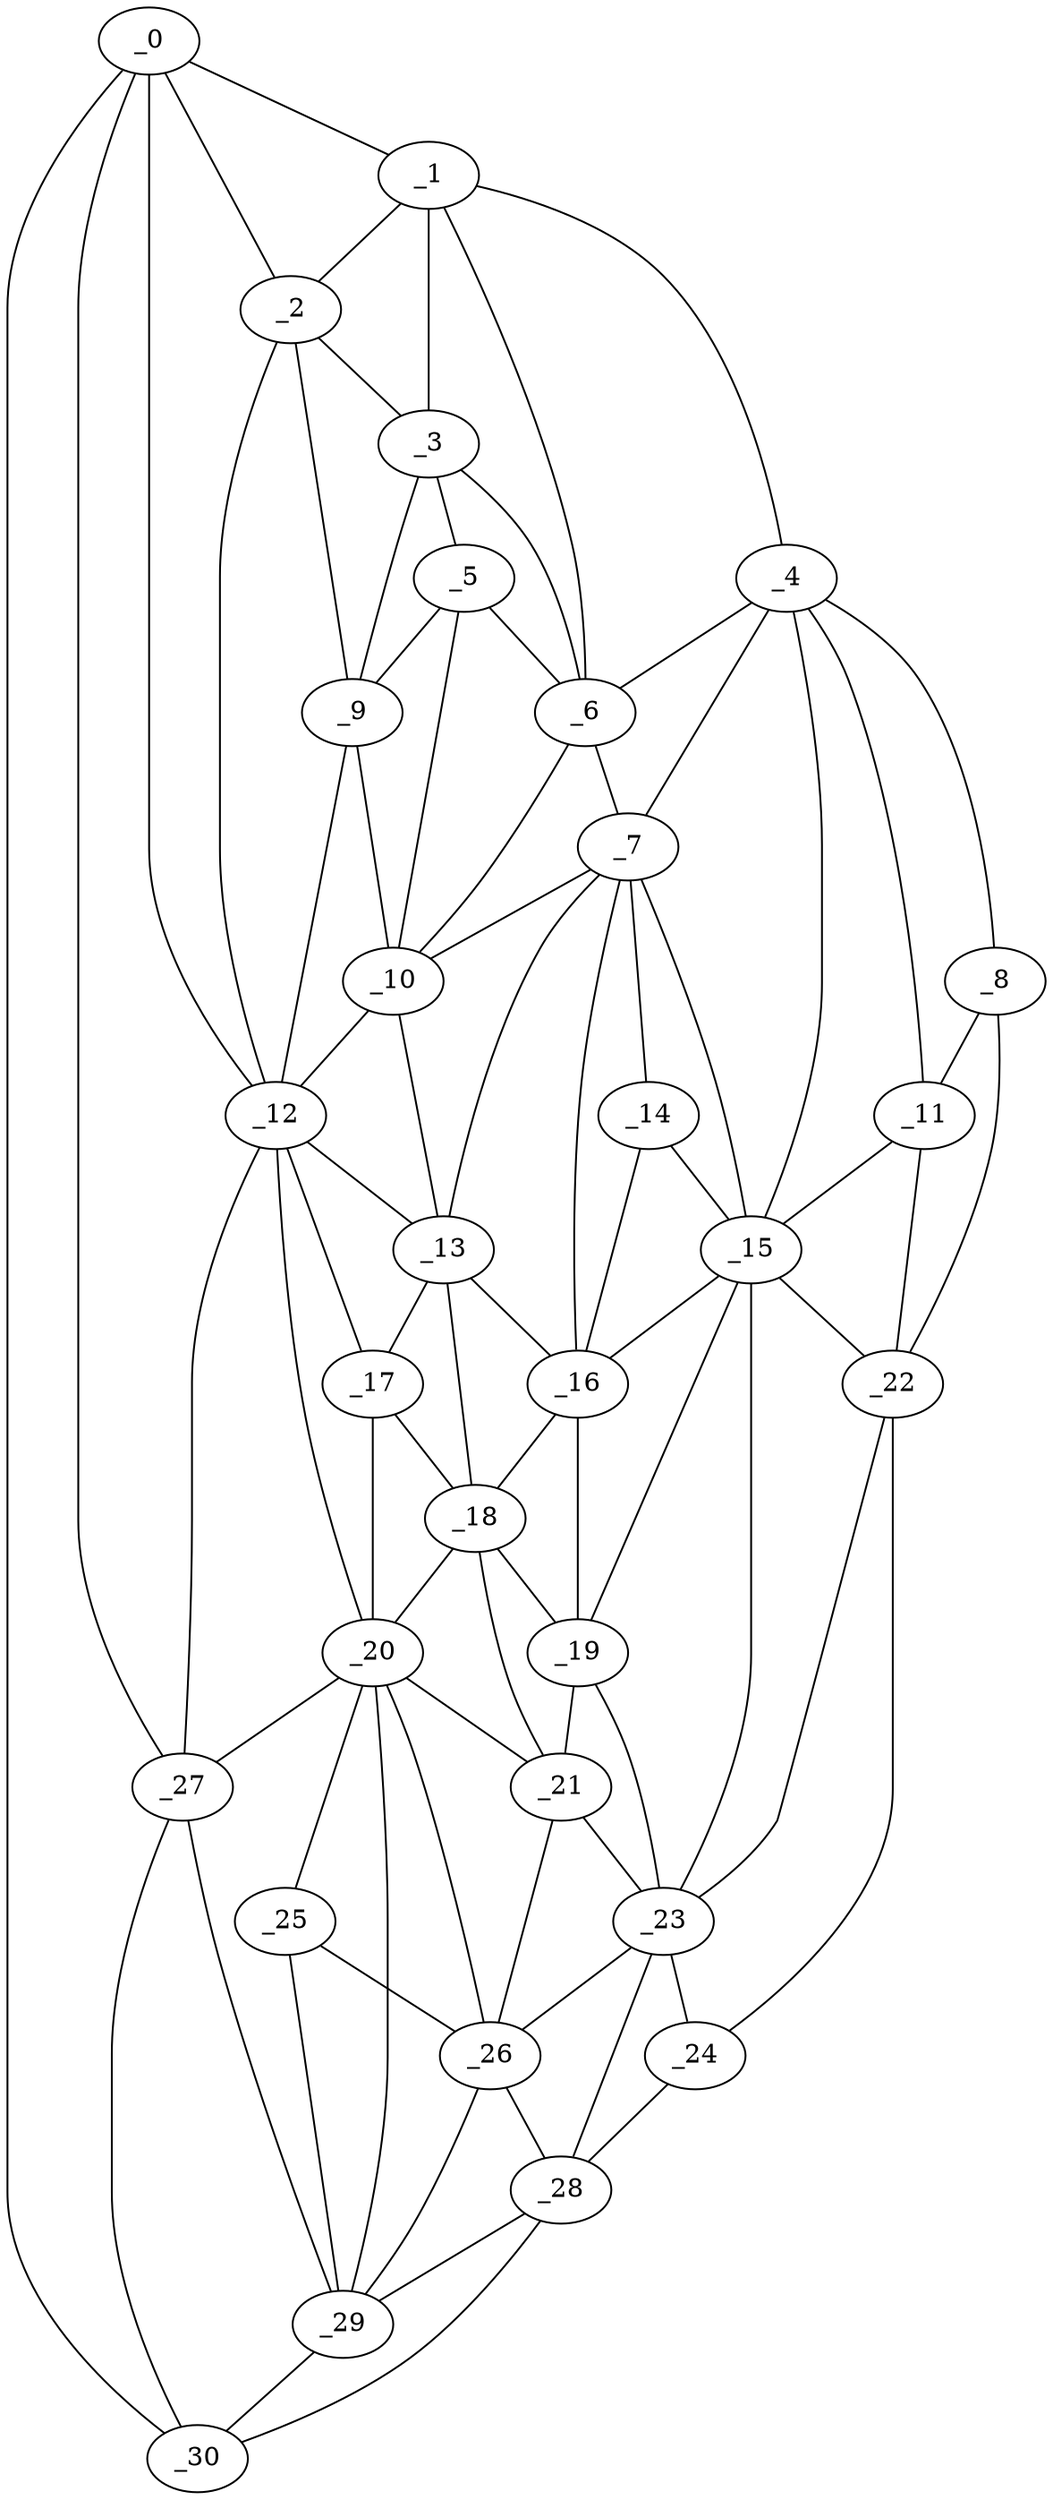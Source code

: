 graph "obj26__15.gxl" {
	_0	 [x=19,
		y=16];
	_1	 [x=35,
		y=87];
	_0 -- _1	 [valence=1];
	_2	 [x=36,
		y=56];
	_0 -- _2	 [valence=2];
	_12	 [x=62,
		y=60];
	_0 -- _12	 [valence=2];
	_27	 [x=109,
		y=22];
	_0 -- _27	 [valence=2];
	_30	 [x=112,
		y=14];
	_0 -- _30	 [valence=1];
	_1 -- _2	 [valence=2];
	_3	 [x=40,
		y=60];
	_1 -- _3	 [valence=2];
	_4	 [x=43,
		y=104];
	_1 -- _4	 [valence=1];
	_6	 [x=47,
		y=84];
	_1 -- _6	 [valence=1];
	_2 -- _3	 [valence=1];
	_9	 [x=56,
		y=62];
	_2 -- _9	 [valence=2];
	_2 -- _12	 [valence=2];
	_5	 [x=47,
		y=63];
	_3 -- _5	 [valence=1];
	_3 -- _6	 [valence=2];
	_3 -- _9	 [valence=1];
	_4 -- _6	 [valence=2];
	_7	 [x=55,
		y=85];
	_4 -- _7	 [valence=2];
	_8	 [x=55,
		y=118];
	_4 -- _8	 [valence=1];
	_11	 [x=59,
		y=108];
	_4 -- _11	 [valence=2];
	_15	 [x=64,
		y=95];
	_4 -- _15	 [valence=1];
	_5 -- _6	 [valence=2];
	_5 -- _9	 [valence=2];
	_10	 [x=56,
		y=69];
	_5 -- _10	 [valence=1];
	_6 -- _7	 [valence=1];
	_6 -- _10	 [valence=2];
	_7 -- _10	 [valence=2];
	_13	 [x=62,
		y=71];
	_7 -- _13	 [valence=1];
	_14	 [x=63,
		y=89];
	_7 -- _14	 [valence=2];
	_7 -- _15	 [valence=1];
	_16	 [x=66,
		y=85];
	_7 -- _16	 [valence=2];
	_8 -- _11	 [valence=2];
	_22	 [x=79,
		y=116];
	_8 -- _22	 [valence=1];
	_9 -- _10	 [valence=1];
	_9 -- _12	 [valence=1];
	_10 -- _12	 [valence=2];
	_10 -- _13	 [valence=2];
	_11 -- _15	 [valence=2];
	_11 -- _22	 [valence=2];
	_12 -- _13	 [valence=2];
	_17	 [x=69,
		y=64];
	_12 -- _17	 [valence=2];
	_20	 [x=78,
		y=60];
	_12 -- _20	 [valence=1];
	_12 -- _27	 [valence=2];
	_13 -- _16	 [valence=1];
	_13 -- _17	 [valence=2];
	_18	 [x=70,
		y=68];
	_13 -- _18	 [valence=2];
	_14 -- _15	 [valence=2];
	_14 -- _16	 [valence=1];
	_15 -- _16	 [valence=1];
	_19	 [x=74,
		y=85];
	_15 -- _19	 [valence=2];
	_15 -- _22	 [valence=2];
	_23	 [x=80,
		y=89];
	_15 -- _23	 [valence=1];
	_16 -- _18	 [valence=2];
	_16 -- _19	 [valence=1];
	_17 -- _18	 [valence=2];
	_17 -- _20	 [valence=2];
	_18 -- _19	 [valence=2];
	_18 -- _20	 [valence=2];
	_21	 [x=79,
		y=69];
	_18 -- _21	 [valence=2];
	_19 -- _21	 [valence=1];
	_19 -- _23	 [valence=1];
	_20 -- _21	 [valence=1];
	_25	 [x=108,
		y=52];
	_20 -- _25	 [valence=1];
	_26	 [x=108,
		y=59];
	_20 -- _26	 [valence=2];
	_20 -- _27	 [valence=1];
	_29	 [x=111,
		y=29];
	_20 -- _29	 [valence=2];
	_21 -- _23	 [valence=1];
	_21 -- _26	 [valence=2];
	_22 -- _23	 [valence=2];
	_24	 [x=95,
		y=113];
	_22 -- _24	 [valence=1];
	_23 -- _24	 [valence=1];
	_23 -- _26	 [valence=2];
	_28	 [x=109,
		y=103];
	_23 -- _28	 [valence=1];
	_24 -- _28	 [valence=1];
	_25 -- _26	 [valence=2];
	_25 -- _29	 [valence=2];
	_26 -- _28	 [valence=1];
	_26 -- _29	 [valence=1];
	_27 -- _29	 [valence=2];
	_27 -- _30	 [valence=2];
	_28 -- _29	 [valence=1];
	_28 -- _30	 [valence=1];
	_29 -- _30	 [valence=2];
}
